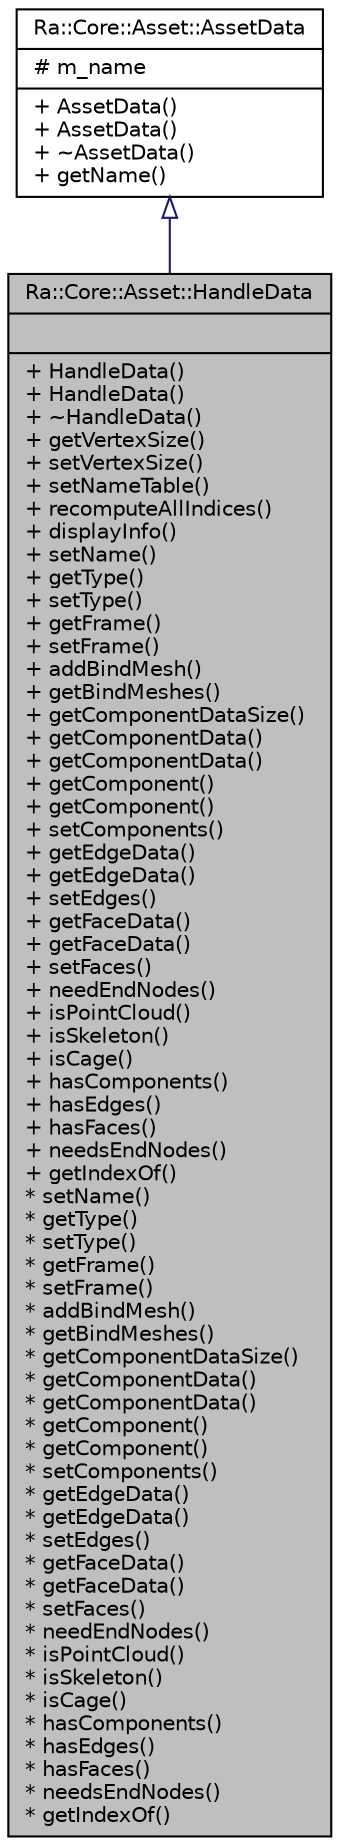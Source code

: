 digraph "Ra::Core::Asset::HandleData"
{
 // INTERACTIVE_SVG=YES
 // LATEX_PDF_SIZE
  edge [fontname="Helvetica",fontsize="10",labelfontname="Helvetica",labelfontsize="10"];
  node [fontname="Helvetica",fontsize="10",shape=record];
  Node1 [label="{Ra::Core::Asset::HandleData\n||+ HandleData()\l+ HandleData()\l+ ~HandleData()\l+ getVertexSize()\l+ setVertexSize()\l+ setNameTable()\l+ recomputeAllIndices()\l+ displayInfo()\l+ setName()\l+ getType()\l+ setType()\l+ getFrame()\l+ setFrame()\l+ addBindMesh()\l+ getBindMeshes()\l+ getComponentDataSize()\l+ getComponentData()\l+ getComponentData()\l+ getComponent()\l+ getComponent()\l+ setComponents()\l+ getEdgeData()\l+ getEdgeData()\l+ setEdges()\l+ getFaceData()\l+ getFaceData()\l+ setFaces()\l+ needEndNodes()\l+ isPointCloud()\l+ isSkeleton()\l+ isCage()\l+ hasComponents()\l+ hasEdges()\l+ hasFaces()\l+ needsEndNodes()\l+ getIndexOf()\l* setName()\l* getType()\l* setType()\l* getFrame()\l* setFrame()\l* addBindMesh()\l* getBindMeshes()\l* getComponentDataSize()\l* getComponentData()\l* getComponentData()\l* getComponent()\l* getComponent()\l* setComponents()\l* getEdgeData()\l* getEdgeData()\l* setEdges()\l* getFaceData()\l* getFaceData()\l* setFaces()\l* needEndNodes()\l* isPointCloud()\l* isSkeleton()\l* isCage()\l* hasComponents()\l* hasEdges()\l* hasFaces()\l* needsEndNodes()\l* getIndexOf()\l}",height=0.2,width=0.4,color="black", fillcolor="grey75", style="filled", fontcolor="black",tooltip=" "];
  Node2 -> Node1 [dir="back",color="midnightblue",fontsize="10",style="solid",arrowtail="onormal",fontname="Helvetica"];
  Node2 [label="{Ra::Core::Asset::AssetData\n|# m_name\l|+ AssetData()\l+ AssetData()\l+ ~AssetData()\l+ getName()\l}",height=0.2,width=0.4,color="black", fillcolor="white", style="filled",URL="$classRa_1_1Core_1_1Asset_1_1AssetData.html",tooltip=" "];
}
